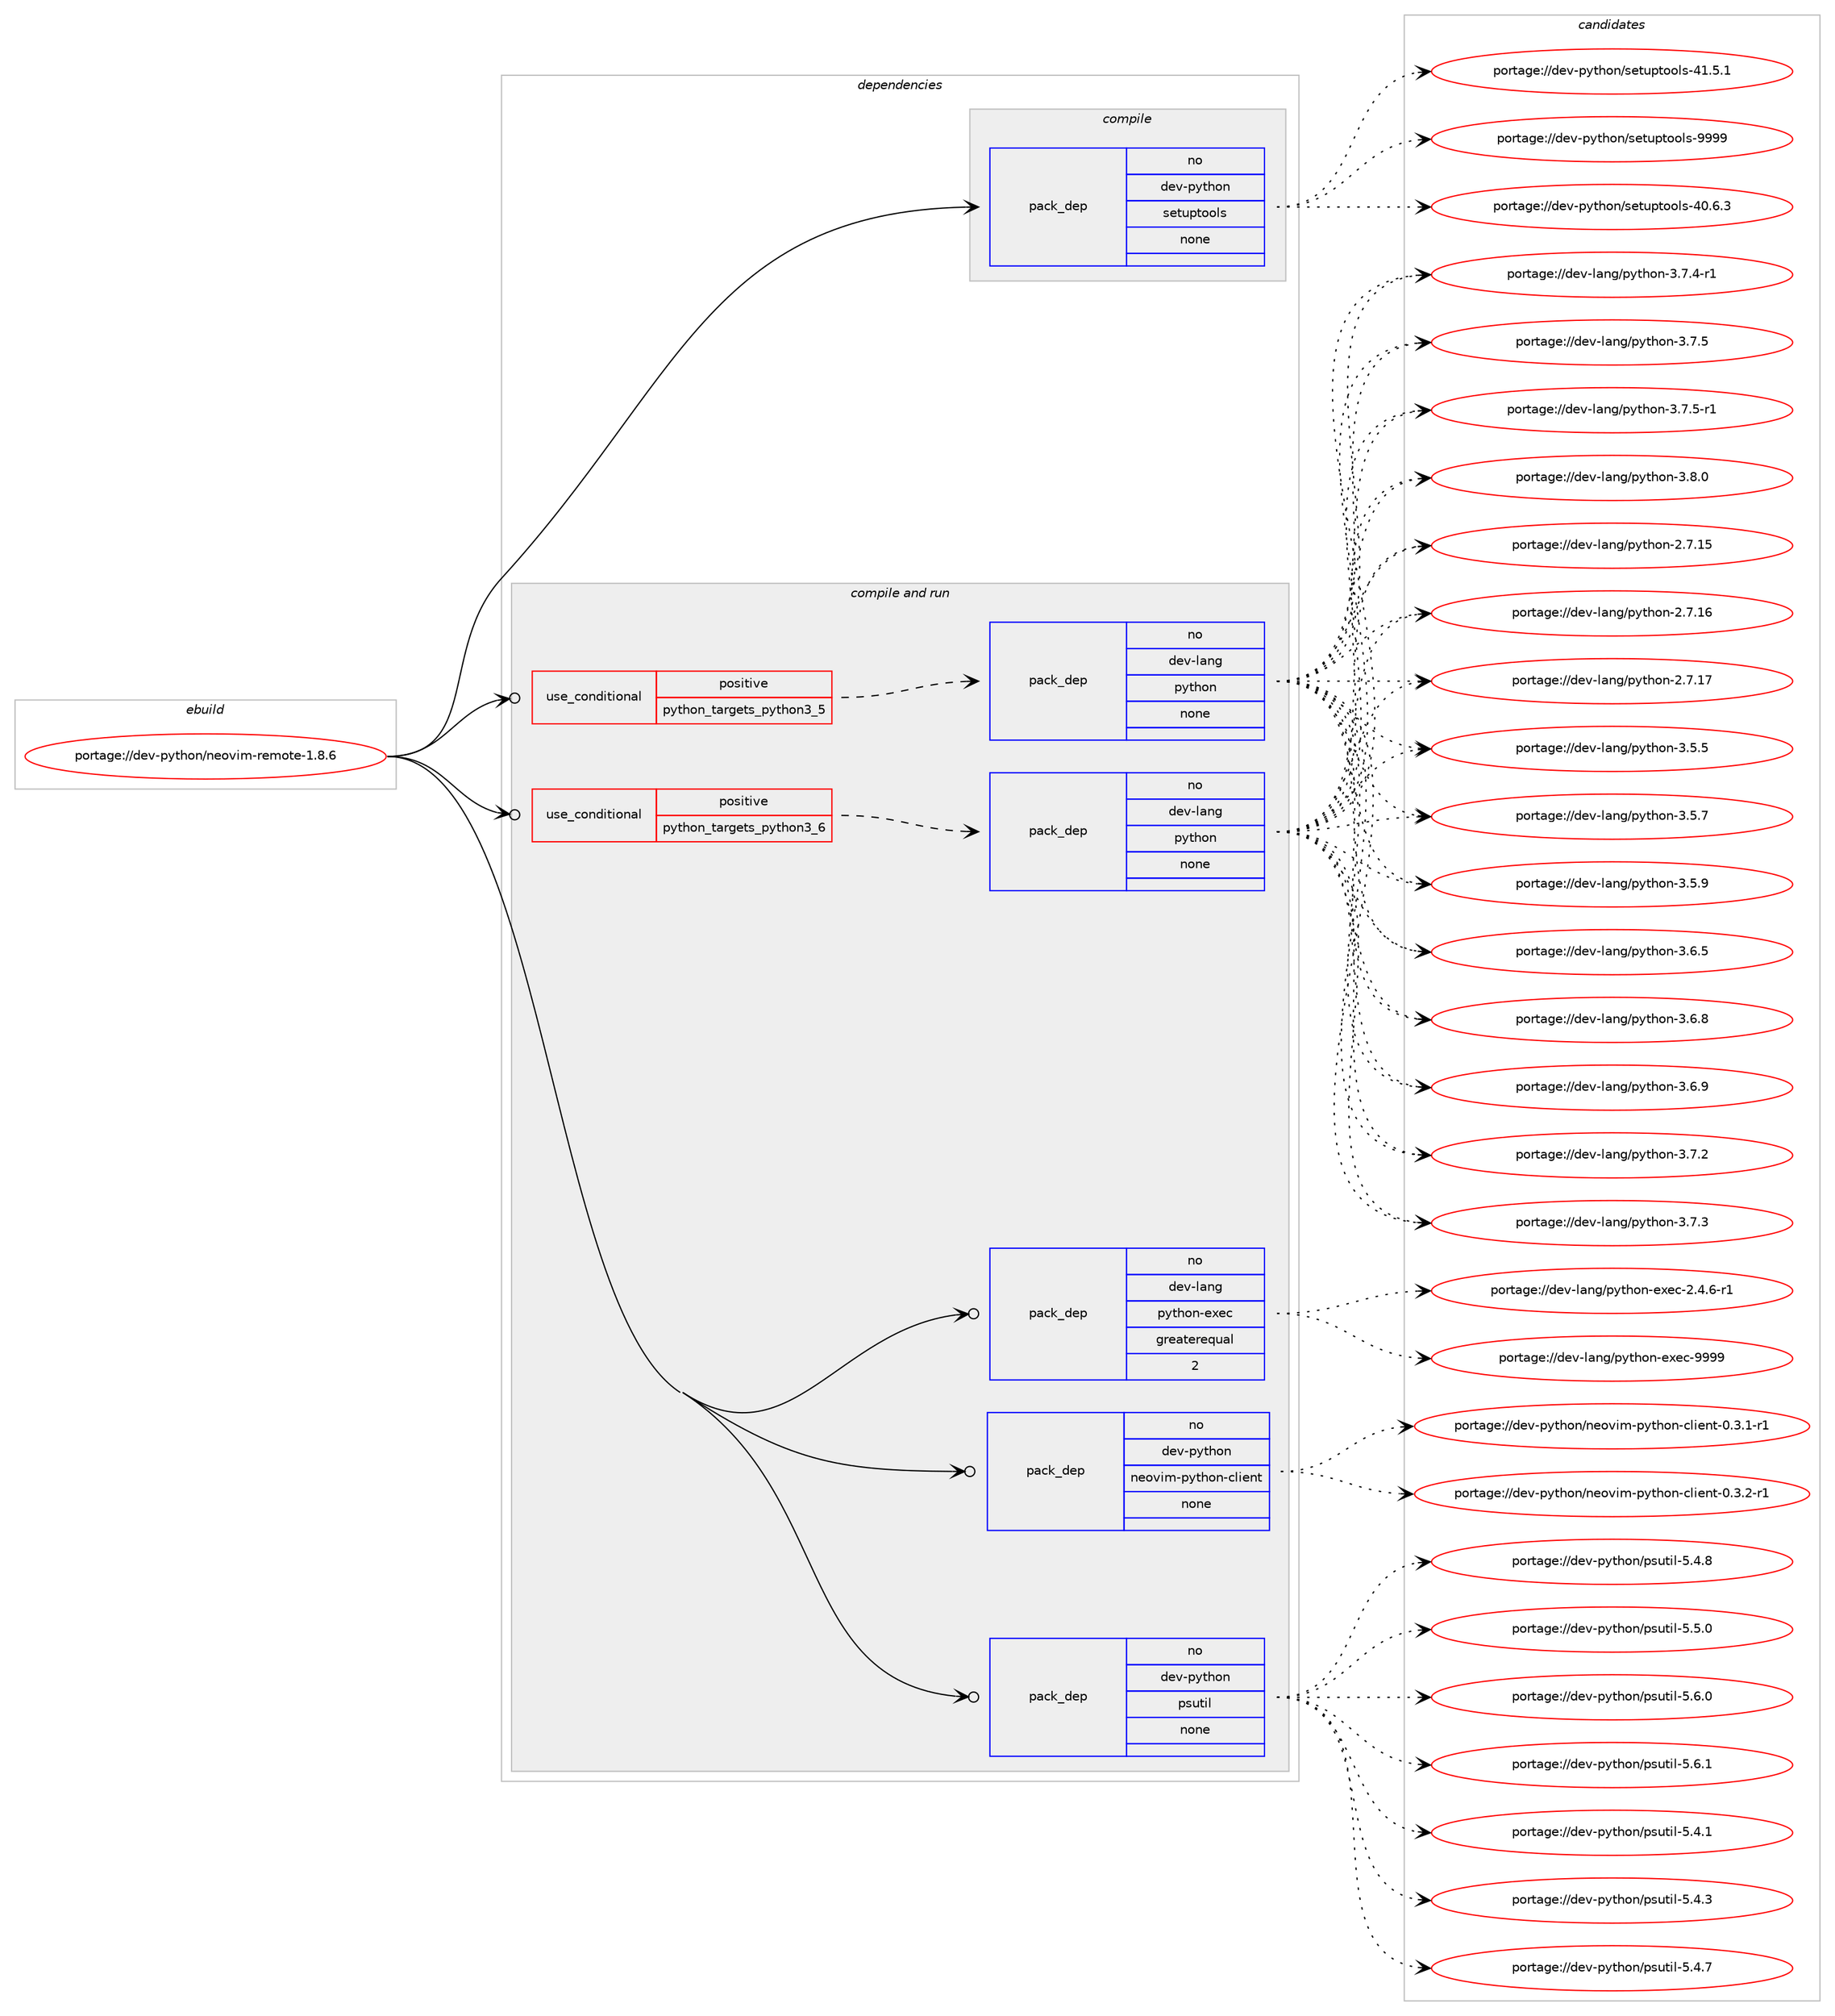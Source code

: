 digraph prolog {

# *************
# Graph options
# *************

newrank=true;
concentrate=true;
compound=true;
graph [rankdir=LR,fontname=Helvetica,fontsize=10,ranksep=1.5];#, ranksep=2.5, nodesep=0.2];
edge  [arrowhead=vee];
node  [fontname=Helvetica,fontsize=10];

# **********
# The ebuild
# **********

subgraph cluster_leftcol {
color=gray;
rank=same;
label=<<i>ebuild</i>>;
id [label="portage://dev-python/neovim-remote-1.8.6", color=red, width=4, href="../dev-python/neovim-remote-1.8.6.svg"];
}

# ****************
# The dependencies
# ****************

subgraph cluster_midcol {
color=gray;
label=<<i>dependencies</i>>;
subgraph cluster_compile {
fillcolor="#eeeeee";
style=filled;
label=<<i>compile</i>>;
subgraph pack115676 {
dependency151386 [label=<<TABLE BORDER="0" CELLBORDER="1" CELLSPACING="0" CELLPADDING="4" WIDTH="220"><TR><TD ROWSPAN="6" CELLPADDING="30">pack_dep</TD></TR><TR><TD WIDTH="110">no</TD></TR><TR><TD>dev-python</TD></TR><TR><TD>setuptools</TD></TR><TR><TD>none</TD></TR><TR><TD></TD></TR></TABLE>>, shape=none, color=blue];
}
id:e -> dependency151386:w [weight=20,style="solid",arrowhead="vee"];
}
subgraph cluster_compileandrun {
fillcolor="#eeeeee";
style=filled;
label=<<i>compile and run</i>>;
subgraph cond32374 {
dependency151387 [label=<<TABLE BORDER="0" CELLBORDER="1" CELLSPACING="0" CELLPADDING="4"><TR><TD ROWSPAN="3" CELLPADDING="10">use_conditional</TD></TR><TR><TD>positive</TD></TR><TR><TD>python_targets_python3_5</TD></TR></TABLE>>, shape=none, color=red];
subgraph pack115677 {
dependency151388 [label=<<TABLE BORDER="0" CELLBORDER="1" CELLSPACING="0" CELLPADDING="4" WIDTH="220"><TR><TD ROWSPAN="6" CELLPADDING="30">pack_dep</TD></TR><TR><TD WIDTH="110">no</TD></TR><TR><TD>dev-lang</TD></TR><TR><TD>python</TD></TR><TR><TD>none</TD></TR><TR><TD></TD></TR></TABLE>>, shape=none, color=blue];
}
dependency151387:e -> dependency151388:w [weight=20,style="dashed",arrowhead="vee"];
}
id:e -> dependency151387:w [weight=20,style="solid",arrowhead="odotvee"];
subgraph cond32375 {
dependency151389 [label=<<TABLE BORDER="0" CELLBORDER="1" CELLSPACING="0" CELLPADDING="4"><TR><TD ROWSPAN="3" CELLPADDING="10">use_conditional</TD></TR><TR><TD>positive</TD></TR><TR><TD>python_targets_python3_6</TD></TR></TABLE>>, shape=none, color=red];
subgraph pack115678 {
dependency151390 [label=<<TABLE BORDER="0" CELLBORDER="1" CELLSPACING="0" CELLPADDING="4" WIDTH="220"><TR><TD ROWSPAN="6" CELLPADDING="30">pack_dep</TD></TR><TR><TD WIDTH="110">no</TD></TR><TR><TD>dev-lang</TD></TR><TR><TD>python</TD></TR><TR><TD>none</TD></TR><TR><TD></TD></TR></TABLE>>, shape=none, color=blue];
}
dependency151389:e -> dependency151390:w [weight=20,style="dashed",arrowhead="vee"];
}
id:e -> dependency151389:w [weight=20,style="solid",arrowhead="odotvee"];
subgraph pack115679 {
dependency151391 [label=<<TABLE BORDER="0" CELLBORDER="1" CELLSPACING="0" CELLPADDING="4" WIDTH="220"><TR><TD ROWSPAN="6" CELLPADDING="30">pack_dep</TD></TR><TR><TD WIDTH="110">no</TD></TR><TR><TD>dev-lang</TD></TR><TR><TD>python-exec</TD></TR><TR><TD>greaterequal</TD></TR><TR><TD>2</TD></TR></TABLE>>, shape=none, color=blue];
}
id:e -> dependency151391:w [weight=20,style="solid",arrowhead="odotvee"];
subgraph pack115680 {
dependency151392 [label=<<TABLE BORDER="0" CELLBORDER="1" CELLSPACING="0" CELLPADDING="4" WIDTH="220"><TR><TD ROWSPAN="6" CELLPADDING="30">pack_dep</TD></TR><TR><TD WIDTH="110">no</TD></TR><TR><TD>dev-python</TD></TR><TR><TD>neovim-python-client</TD></TR><TR><TD>none</TD></TR><TR><TD></TD></TR></TABLE>>, shape=none, color=blue];
}
id:e -> dependency151392:w [weight=20,style="solid",arrowhead="odotvee"];
subgraph pack115681 {
dependency151393 [label=<<TABLE BORDER="0" CELLBORDER="1" CELLSPACING="0" CELLPADDING="4" WIDTH="220"><TR><TD ROWSPAN="6" CELLPADDING="30">pack_dep</TD></TR><TR><TD WIDTH="110">no</TD></TR><TR><TD>dev-python</TD></TR><TR><TD>psutil</TD></TR><TR><TD>none</TD></TR><TR><TD></TD></TR></TABLE>>, shape=none, color=blue];
}
id:e -> dependency151393:w [weight=20,style="solid",arrowhead="odotvee"];
}
subgraph cluster_run {
fillcolor="#eeeeee";
style=filled;
label=<<i>run</i>>;
}
}

# **************
# The candidates
# **************

subgraph cluster_choices {
rank=same;
color=gray;
label=<<i>candidates</i>>;

subgraph choice115676 {
color=black;
nodesep=1;
choiceportage100101118451121211161041111104711510111611711211611111110811545524846544651 [label="portage://dev-python/setuptools-40.6.3", color=red, width=4,href="../dev-python/setuptools-40.6.3.svg"];
choiceportage100101118451121211161041111104711510111611711211611111110811545524946534649 [label="portage://dev-python/setuptools-41.5.1", color=red, width=4,href="../dev-python/setuptools-41.5.1.svg"];
choiceportage10010111845112121116104111110471151011161171121161111111081154557575757 [label="portage://dev-python/setuptools-9999", color=red, width=4,href="../dev-python/setuptools-9999.svg"];
dependency151386:e -> choiceportage100101118451121211161041111104711510111611711211611111110811545524846544651:w [style=dotted,weight="100"];
dependency151386:e -> choiceportage100101118451121211161041111104711510111611711211611111110811545524946534649:w [style=dotted,weight="100"];
dependency151386:e -> choiceportage10010111845112121116104111110471151011161171121161111111081154557575757:w [style=dotted,weight="100"];
}
subgraph choice115677 {
color=black;
nodesep=1;
choiceportage10010111845108971101034711212111610411111045504655464953 [label="portage://dev-lang/python-2.7.15", color=red, width=4,href="../dev-lang/python-2.7.15.svg"];
choiceportage10010111845108971101034711212111610411111045504655464954 [label="portage://dev-lang/python-2.7.16", color=red, width=4,href="../dev-lang/python-2.7.16.svg"];
choiceportage10010111845108971101034711212111610411111045504655464955 [label="portage://dev-lang/python-2.7.17", color=red, width=4,href="../dev-lang/python-2.7.17.svg"];
choiceportage100101118451089711010347112121116104111110455146534653 [label="portage://dev-lang/python-3.5.5", color=red, width=4,href="../dev-lang/python-3.5.5.svg"];
choiceportage100101118451089711010347112121116104111110455146534655 [label="portage://dev-lang/python-3.5.7", color=red, width=4,href="../dev-lang/python-3.5.7.svg"];
choiceportage100101118451089711010347112121116104111110455146534657 [label="portage://dev-lang/python-3.5.9", color=red, width=4,href="../dev-lang/python-3.5.9.svg"];
choiceportage100101118451089711010347112121116104111110455146544653 [label="portage://dev-lang/python-3.6.5", color=red, width=4,href="../dev-lang/python-3.6.5.svg"];
choiceportage100101118451089711010347112121116104111110455146544656 [label="portage://dev-lang/python-3.6.8", color=red, width=4,href="../dev-lang/python-3.6.8.svg"];
choiceportage100101118451089711010347112121116104111110455146544657 [label="portage://dev-lang/python-3.6.9", color=red, width=4,href="../dev-lang/python-3.6.9.svg"];
choiceportage100101118451089711010347112121116104111110455146554650 [label="portage://dev-lang/python-3.7.2", color=red, width=4,href="../dev-lang/python-3.7.2.svg"];
choiceportage100101118451089711010347112121116104111110455146554651 [label="portage://dev-lang/python-3.7.3", color=red, width=4,href="../dev-lang/python-3.7.3.svg"];
choiceportage1001011184510897110103471121211161041111104551465546524511449 [label="portage://dev-lang/python-3.7.4-r1", color=red, width=4,href="../dev-lang/python-3.7.4-r1.svg"];
choiceportage100101118451089711010347112121116104111110455146554653 [label="portage://dev-lang/python-3.7.5", color=red, width=4,href="../dev-lang/python-3.7.5.svg"];
choiceportage1001011184510897110103471121211161041111104551465546534511449 [label="portage://dev-lang/python-3.7.5-r1", color=red, width=4,href="../dev-lang/python-3.7.5-r1.svg"];
choiceportage100101118451089711010347112121116104111110455146564648 [label="portage://dev-lang/python-3.8.0", color=red, width=4,href="../dev-lang/python-3.8.0.svg"];
dependency151388:e -> choiceportage10010111845108971101034711212111610411111045504655464953:w [style=dotted,weight="100"];
dependency151388:e -> choiceportage10010111845108971101034711212111610411111045504655464954:w [style=dotted,weight="100"];
dependency151388:e -> choiceportage10010111845108971101034711212111610411111045504655464955:w [style=dotted,weight="100"];
dependency151388:e -> choiceportage100101118451089711010347112121116104111110455146534653:w [style=dotted,weight="100"];
dependency151388:e -> choiceportage100101118451089711010347112121116104111110455146534655:w [style=dotted,weight="100"];
dependency151388:e -> choiceportage100101118451089711010347112121116104111110455146534657:w [style=dotted,weight="100"];
dependency151388:e -> choiceportage100101118451089711010347112121116104111110455146544653:w [style=dotted,weight="100"];
dependency151388:e -> choiceportage100101118451089711010347112121116104111110455146544656:w [style=dotted,weight="100"];
dependency151388:e -> choiceportage100101118451089711010347112121116104111110455146544657:w [style=dotted,weight="100"];
dependency151388:e -> choiceportage100101118451089711010347112121116104111110455146554650:w [style=dotted,weight="100"];
dependency151388:e -> choiceportage100101118451089711010347112121116104111110455146554651:w [style=dotted,weight="100"];
dependency151388:e -> choiceportage1001011184510897110103471121211161041111104551465546524511449:w [style=dotted,weight="100"];
dependency151388:e -> choiceportage100101118451089711010347112121116104111110455146554653:w [style=dotted,weight="100"];
dependency151388:e -> choiceportage1001011184510897110103471121211161041111104551465546534511449:w [style=dotted,weight="100"];
dependency151388:e -> choiceportage100101118451089711010347112121116104111110455146564648:w [style=dotted,weight="100"];
}
subgraph choice115678 {
color=black;
nodesep=1;
choiceportage10010111845108971101034711212111610411111045504655464953 [label="portage://dev-lang/python-2.7.15", color=red, width=4,href="../dev-lang/python-2.7.15.svg"];
choiceportage10010111845108971101034711212111610411111045504655464954 [label="portage://dev-lang/python-2.7.16", color=red, width=4,href="../dev-lang/python-2.7.16.svg"];
choiceportage10010111845108971101034711212111610411111045504655464955 [label="portage://dev-lang/python-2.7.17", color=red, width=4,href="../dev-lang/python-2.7.17.svg"];
choiceportage100101118451089711010347112121116104111110455146534653 [label="portage://dev-lang/python-3.5.5", color=red, width=4,href="../dev-lang/python-3.5.5.svg"];
choiceportage100101118451089711010347112121116104111110455146534655 [label="portage://dev-lang/python-3.5.7", color=red, width=4,href="../dev-lang/python-3.5.7.svg"];
choiceportage100101118451089711010347112121116104111110455146534657 [label="portage://dev-lang/python-3.5.9", color=red, width=4,href="../dev-lang/python-3.5.9.svg"];
choiceportage100101118451089711010347112121116104111110455146544653 [label="portage://dev-lang/python-3.6.5", color=red, width=4,href="../dev-lang/python-3.6.5.svg"];
choiceportage100101118451089711010347112121116104111110455146544656 [label="portage://dev-lang/python-3.6.8", color=red, width=4,href="../dev-lang/python-3.6.8.svg"];
choiceportage100101118451089711010347112121116104111110455146544657 [label="portage://dev-lang/python-3.6.9", color=red, width=4,href="../dev-lang/python-3.6.9.svg"];
choiceportage100101118451089711010347112121116104111110455146554650 [label="portage://dev-lang/python-3.7.2", color=red, width=4,href="../dev-lang/python-3.7.2.svg"];
choiceportage100101118451089711010347112121116104111110455146554651 [label="portage://dev-lang/python-3.7.3", color=red, width=4,href="../dev-lang/python-3.7.3.svg"];
choiceportage1001011184510897110103471121211161041111104551465546524511449 [label="portage://dev-lang/python-3.7.4-r1", color=red, width=4,href="../dev-lang/python-3.7.4-r1.svg"];
choiceportage100101118451089711010347112121116104111110455146554653 [label="portage://dev-lang/python-3.7.5", color=red, width=4,href="../dev-lang/python-3.7.5.svg"];
choiceportage1001011184510897110103471121211161041111104551465546534511449 [label="portage://dev-lang/python-3.7.5-r1", color=red, width=4,href="../dev-lang/python-3.7.5-r1.svg"];
choiceportage100101118451089711010347112121116104111110455146564648 [label="portage://dev-lang/python-3.8.0", color=red, width=4,href="../dev-lang/python-3.8.0.svg"];
dependency151390:e -> choiceportage10010111845108971101034711212111610411111045504655464953:w [style=dotted,weight="100"];
dependency151390:e -> choiceportage10010111845108971101034711212111610411111045504655464954:w [style=dotted,weight="100"];
dependency151390:e -> choiceportage10010111845108971101034711212111610411111045504655464955:w [style=dotted,weight="100"];
dependency151390:e -> choiceportage100101118451089711010347112121116104111110455146534653:w [style=dotted,weight="100"];
dependency151390:e -> choiceportage100101118451089711010347112121116104111110455146534655:w [style=dotted,weight="100"];
dependency151390:e -> choiceportage100101118451089711010347112121116104111110455146534657:w [style=dotted,weight="100"];
dependency151390:e -> choiceportage100101118451089711010347112121116104111110455146544653:w [style=dotted,weight="100"];
dependency151390:e -> choiceportage100101118451089711010347112121116104111110455146544656:w [style=dotted,weight="100"];
dependency151390:e -> choiceportage100101118451089711010347112121116104111110455146544657:w [style=dotted,weight="100"];
dependency151390:e -> choiceportage100101118451089711010347112121116104111110455146554650:w [style=dotted,weight="100"];
dependency151390:e -> choiceportage100101118451089711010347112121116104111110455146554651:w [style=dotted,weight="100"];
dependency151390:e -> choiceportage1001011184510897110103471121211161041111104551465546524511449:w [style=dotted,weight="100"];
dependency151390:e -> choiceportage100101118451089711010347112121116104111110455146554653:w [style=dotted,weight="100"];
dependency151390:e -> choiceportage1001011184510897110103471121211161041111104551465546534511449:w [style=dotted,weight="100"];
dependency151390:e -> choiceportage100101118451089711010347112121116104111110455146564648:w [style=dotted,weight="100"];
}
subgraph choice115679 {
color=black;
nodesep=1;
choiceportage10010111845108971101034711212111610411111045101120101994550465246544511449 [label="portage://dev-lang/python-exec-2.4.6-r1", color=red, width=4,href="../dev-lang/python-exec-2.4.6-r1.svg"];
choiceportage10010111845108971101034711212111610411111045101120101994557575757 [label="portage://dev-lang/python-exec-9999", color=red, width=4,href="../dev-lang/python-exec-9999.svg"];
dependency151391:e -> choiceportage10010111845108971101034711212111610411111045101120101994550465246544511449:w [style=dotted,weight="100"];
dependency151391:e -> choiceportage10010111845108971101034711212111610411111045101120101994557575757:w [style=dotted,weight="100"];
}
subgraph choice115680 {
color=black;
nodesep=1;
choiceportage10010111845112121116104111110471101011111181051094511212111610411111045991081051011101164548465146494511449 [label="portage://dev-python/neovim-python-client-0.3.1-r1", color=red, width=4,href="../dev-python/neovim-python-client-0.3.1-r1.svg"];
choiceportage10010111845112121116104111110471101011111181051094511212111610411111045991081051011101164548465146504511449 [label="portage://dev-python/neovim-python-client-0.3.2-r1", color=red, width=4,href="../dev-python/neovim-python-client-0.3.2-r1.svg"];
dependency151392:e -> choiceportage10010111845112121116104111110471101011111181051094511212111610411111045991081051011101164548465146494511449:w [style=dotted,weight="100"];
dependency151392:e -> choiceportage10010111845112121116104111110471101011111181051094511212111610411111045991081051011101164548465146504511449:w [style=dotted,weight="100"];
}
subgraph choice115681 {
color=black;
nodesep=1;
choiceportage1001011184511212111610411111047112115117116105108455346524649 [label="portage://dev-python/psutil-5.4.1", color=red, width=4,href="../dev-python/psutil-5.4.1.svg"];
choiceportage1001011184511212111610411111047112115117116105108455346524651 [label="portage://dev-python/psutil-5.4.3", color=red, width=4,href="../dev-python/psutil-5.4.3.svg"];
choiceportage1001011184511212111610411111047112115117116105108455346524655 [label="portage://dev-python/psutil-5.4.7", color=red, width=4,href="../dev-python/psutil-5.4.7.svg"];
choiceportage1001011184511212111610411111047112115117116105108455346524656 [label="portage://dev-python/psutil-5.4.8", color=red, width=4,href="../dev-python/psutil-5.4.8.svg"];
choiceportage1001011184511212111610411111047112115117116105108455346534648 [label="portage://dev-python/psutil-5.5.0", color=red, width=4,href="../dev-python/psutil-5.5.0.svg"];
choiceportage1001011184511212111610411111047112115117116105108455346544648 [label="portage://dev-python/psutil-5.6.0", color=red, width=4,href="../dev-python/psutil-5.6.0.svg"];
choiceportage1001011184511212111610411111047112115117116105108455346544649 [label="portage://dev-python/psutil-5.6.1", color=red, width=4,href="../dev-python/psutil-5.6.1.svg"];
dependency151393:e -> choiceportage1001011184511212111610411111047112115117116105108455346524649:w [style=dotted,weight="100"];
dependency151393:e -> choiceportage1001011184511212111610411111047112115117116105108455346524651:w [style=dotted,weight="100"];
dependency151393:e -> choiceportage1001011184511212111610411111047112115117116105108455346524655:w [style=dotted,weight="100"];
dependency151393:e -> choiceportage1001011184511212111610411111047112115117116105108455346524656:w [style=dotted,weight="100"];
dependency151393:e -> choiceportage1001011184511212111610411111047112115117116105108455346534648:w [style=dotted,weight="100"];
dependency151393:e -> choiceportage1001011184511212111610411111047112115117116105108455346544648:w [style=dotted,weight="100"];
dependency151393:e -> choiceportage1001011184511212111610411111047112115117116105108455346544649:w [style=dotted,weight="100"];
}
}

}
